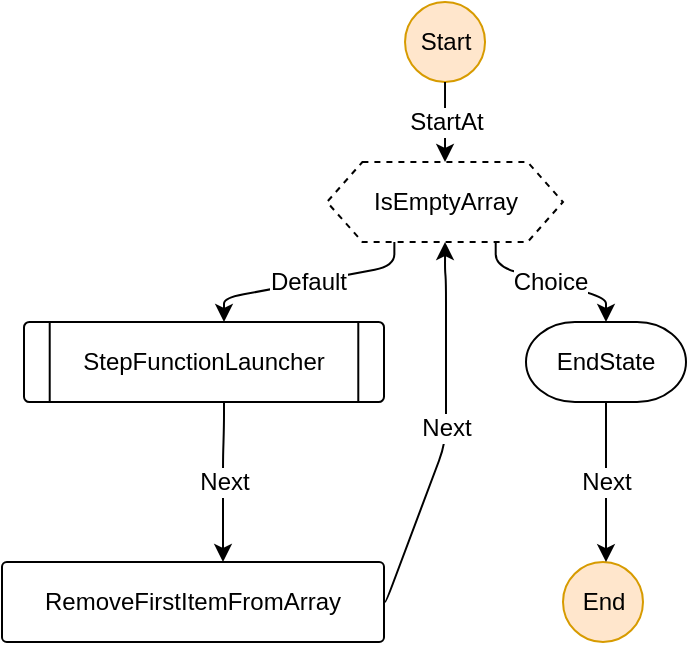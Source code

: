 <mxfile version="10.7.5"><diagram id="waXzVR5BZ9NYaFjfyopb" name="Page-1"><mxGraphModel dx="496" dy="608" grid="1" gridSize="10" guides="1" tooltips="1" connect="1" arrows="1" fold="1" page="1" pageScale="1" pageWidth="850" pageHeight="1100" math="0" shadow="0"><root><object type="awssfRoot" name="" comment="" timeout_seconds="" version="" role_arn="" state_machine_arn="" id="0"><mxCell><Object as="awssf"/></mxCell></object><mxCell id="1" parent="0"/><object label="Start" type="awssfStart" id="Yp0JhmdJpiJPMeLo-KdP-1"><mxCell style="ellipse;whiteSpace=wrap;html=1;fillColor=#ffe6cc;strokeColor=#d79b00;" vertex="1" parent="1"><mxGeometry x="241.516" y="40" width="40" height="40" as="geometry"/><StartPoint as="awssf"/></mxCell></object><object label="IsEmptyArray" type="awssfChoice" comment="This Choice state checks for an empty array. Note that it relies on the JSONPath engine explicitly returning False if the path fails to match. As it happens the Python jsonpath library does this but I've not checked the behaviour of AWS StepFunctions for this edge case yet. It is possible that a Task state may be required to return an explicit value for an empty array but it depends on the JSONPath implementation and returning False for ths case is reasonable behaviour though the JSONPath specification is unclear about what should happen in this case." input_path="" output_path="" choices="" default="" id="Yp0JhmdJpiJPMeLo-KdP-2"><mxCell style="shape=stencil(rZZNT4QwEIZ/DddNodmgR8Pi0YsHzl12VpqFlrS46r+3UIl8FNOhJhzgHWaezvBSiGimK9ZClBDBGojoKUqSE5RccynMqdGZbqHsbOTOFGfnGmxEd0re4INfusqGuahA8a6P0jwiT+ae/qBZKYUwRUxNPYtM4qYY48Lkkk9bjBzio+V8/Qj2qjWIBjpQM/V39S9FMUjPCBIl+0ho0L6O0Jh0Xz85GvSwr6EcT1qYIfYjvYabwZsUaAZfTqgZfDnBZvAG4UkkXfjukBz9aAX6ZVqAfDn/0FPqy8J74jHZO8AcO8B43wDxplj35DvA3DVAmhll68NFszMrb29KvouLc4kt6z+Kq8AYbuQdJiNy7aKu1sf0motJunMT9k+Pydzjx0D+WA+xgtAC6AbKWmrYspfRV49vUDeeOc2uUsEfZrjyurY/S06TrbIH1f6XDcI3);whiteSpace=wrap;html=1;gradientColor=none;dashed=1" vertex="1" parent="1"><mxGeometry x="202.5" y="120" width="118" height="40" as="geometry"/><ChoiceState as="awssf"/></mxCell></object><object label="StepFunctionLauncher" type="awssfTask" comment="Launch the child Step Function. In the Parameters section we extract the first item from the array passed as input to the state and use that as the input to the child Step Function. The ResultPath of null causes the input to be passed to the output." input_path="" output_path="" parameters="{&quot;Input.$&quot;:&quot;$[0]&quot;,&quot;StateMachineArn&quot;:&quot;arn:aws:states:local:0123456789:stateMachine:child_state_machine&quot;}" result_path="" resource="arn:aws:states:local:0123456789:states:startExecution" timeout_seconds="60" heartbeat_seconds="" id="Yp0JhmdJpiJPMeLo-KdP-3"><mxCell style="shape=stencil(rZVNb4MwDIZ/DdcqkI2P48S6Y1Wph51TMCMqTVDC2m2/fiEBdUCyAavExa+xH78BjIdTWZIavAAxcgYPP3tBsBeQQ0EZ5EreC56BlEpWQWluCJEJryZMYhMSWUPWGO1CBCXHCkxGNoKf4ErzputAWQmCNm0Wbz30pO5pL5xmnDHVhHImB5kfedWMUKZq0YdphjaPBvPZxSaqFeEMDYiBerO508LLaow/D3NYihl66aF/YV4XYvx1mO3iQ0PBiIT8mazdUk8WWBLPhB2Ww/r3foWz5cc4gc13ZoPhVCmujw2nR5Kd3gR/Z7l1RJ0R7cfuem2tC2K0PojIJP3qpgw3kR+FcYSihzhIEuy7hnaMhtOCC/hl5oJWldlDroOvSbueJok+feYXuPmNLH5tbfvqSu1TV3XoLteWHYOp3X0/P4n/L0Oj8js70jWT56tV8/vSwjc=);whiteSpace=wrap;gradientColor=none;html=1;" vertex="1" parent="1"><mxGeometry x="51" y="200" width="180" height="40" as="geometry"/><TaskState as="awssf"/></mxCell></object><object label="RemoveFirstItemFromArray" type="awssfPass" comment="" input_path="$[1:]" output_path="" parameters="" result_path="" result="" id="Yp0JhmdJpiJPMeLo-KdP-4"><mxCell style="shape=mxgraph.flowchart.process;whiteSpace=wrap;gradientColor=none;html=1;" vertex="1" parent="1"><mxGeometry x="40" y="320" width="191" height="40" as="geometry"/><PassState as="awssf"/></mxCell></object><object label="EndState" type="awssfSucceed" comment="" input_path="" output_path="" id="Yp0JhmdJpiJPMeLo-KdP-5"><mxCell style="shape=mxgraph.flowchart.terminator;html=1;whiteSpace=wrap;gradientColor=none;" vertex="1" parent="1"><mxGeometry x="302" y="200" width="80" height="40" as="geometry"/><SucceedState as="awssf"/></mxCell></object><object label="End" type="awssfEnd" id="Yp0JhmdJpiJPMeLo-KdP-6"><mxCell style="ellipse;whiteSpace=wrap;html=1;fillColor=#ffe6cc;strokeColor=#d79b00;" vertex="1" parent="1"><mxGeometry x="320.5" y="320" width="40" height="40" as="geometry"/><EndPoint as="awssf"/></mxCell></object><object label="StartAt" type="awssfStartAt" id="Yp0JhmdJpiJPMeLo-KdP-7"><mxCell style="endArrow=classic;html=1;strokeColor=#000000;strokeWidth=1;fontSize=12;noEdgeStyle=1;orthogonal=1;" edge="1" source="Yp0JhmdJpiJPMeLo-KdP-1" target="Yp0JhmdJpiJPMeLo-KdP-2" parent="1"><mxGeometry width="60" height="60" relative="1" as="geometry"><mxPoint x="80" y="40" as="sourcePoint"/><mxPoint x="140" y="100" as="targetPoint"/><Array as="points"><mxPoint x="261.516" y="92"/><mxPoint x="261.516" y="108"/></Array></mxGeometry><StartAtEdge as="awssf"/></mxCell></object><object label="Default" type="awssfDefault" id="Yp0JhmdJpiJPMeLo-KdP-8"><mxCell style="endArrow=classic;html=1;strokeColor=#000000;strokeWidth=1;fontSize=12;noEdgeStyle=1;orthogonal=1;" edge="1" source="Yp0JhmdJpiJPMeLo-KdP-2" target="Yp0JhmdJpiJPMeLo-KdP-3" parent="1"><mxGeometry width="60" height="60" relative="1" as="geometry"><mxPoint x="80" y="40" as="sourcePoint"/><mxPoint x="140" y="100" as="targetPoint"/><Array as="points"><mxPoint x="236.182" y="172"/><mxPoint x="151" y="188"/></Array></mxGeometry><DefaultEdge as="awssf"/></mxCell></object><object label="Choice" type="awssfChoice" placeholders="1" condition="$[0] == false" weight="1" id="Yp0JhmdJpiJPMeLo-KdP-9"><mxCell style="endArrow=classic;html=1;strokeColor=#000000;strokeWidth=1;fontSize=12;noEdgeStyle=1;orthogonal=1;" edge="1" source="Yp0JhmdJpiJPMeLo-KdP-2" target="Yp0JhmdJpiJPMeLo-KdP-5" parent="1"><mxGeometry width="60" height="60" relative="1" as="geometry"><mxPoint x="80" y="40" as="sourcePoint"/><mxPoint x="140" y="100" as="targetPoint"/><Array as="points"><mxPoint x="286.849" y="172"/><mxPoint x="342" y="188"/></Array></mxGeometry><ChoiceEdge as="awssf"/></mxCell></object><object label="Next" type="awssfNext" id="Yp0JhmdJpiJPMeLo-KdP-10"><mxCell style="endArrow=classic;html=1;strokeColor=#000000;strokeWidth=1;fontSize=12;noEdgeStyle=1;orthogonal=1;" edge="1" source="Yp0JhmdJpiJPMeLo-KdP-3" target="Yp0JhmdJpiJPMeLo-KdP-4" parent="1"><mxGeometry width="60" height="60" relative="1" as="geometry"><mxPoint x="80" y="40" as="sourcePoint"/><mxPoint x="140" y="100" as="targetPoint"/><Array as="points"><mxPoint x="151" y="252"/><mxPoint x="150.5" y="268"/></Array></mxGeometry><NextEdge as="awssf"/></mxCell></object><object label="Next" type="awssfNext" id="Yp0JhmdJpiJPMeLo-KdP-11"><mxCell style="endArrow=classic;html=1;strokeColor=#000000;strokeWidth=1;fontSize=12;noEdgeStyle=1;orthogonal=1;" edge="1" source="Yp0JhmdJpiJPMeLo-KdP-4" target="Yp0JhmdJpiJPMeLo-KdP-2" parent="1"><mxGeometry width="60" height="60" relative="1" as="geometry"><mxPoint x="80" y="40" as="sourcePoint"/><mxPoint x="140" y="100" as="targetPoint"/><Array as="points"><mxPoint x="232" y="340"/><mxPoint x="262" y="260"/><mxPoint x="262" y="180"/><mxPoint x="261.516" y="174"/></Array></mxGeometry><NextEdge as="awssf"/></mxCell></object><object label="Next" type="awssfNext" id="Yp0JhmdJpiJPMeLo-KdP-12"><mxCell style="endArrow=classic;html=1;strokeColor=#000000;strokeWidth=1;fontSize=12;noEdgeStyle=1;orthogonal=1;" edge="1" source="Yp0JhmdJpiJPMeLo-KdP-5" target="Yp0JhmdJpiJPMeLo-KdP-6" parent="1"><mxGeometry width="60" height="60" relative="1" as="geometry"><mxPoint x="80" y="40" as="sourcePoint"/><mxPoint x="140" y="100" as="targetPoint"/><Array as="points"><mxPoint x="342" y="252"/><mxPoint x="342" y="268"/></Array></mxGeometry><NextEdge as="awssf"/></mxCell></object></root></mxGraphModel></diagram></mxfile>